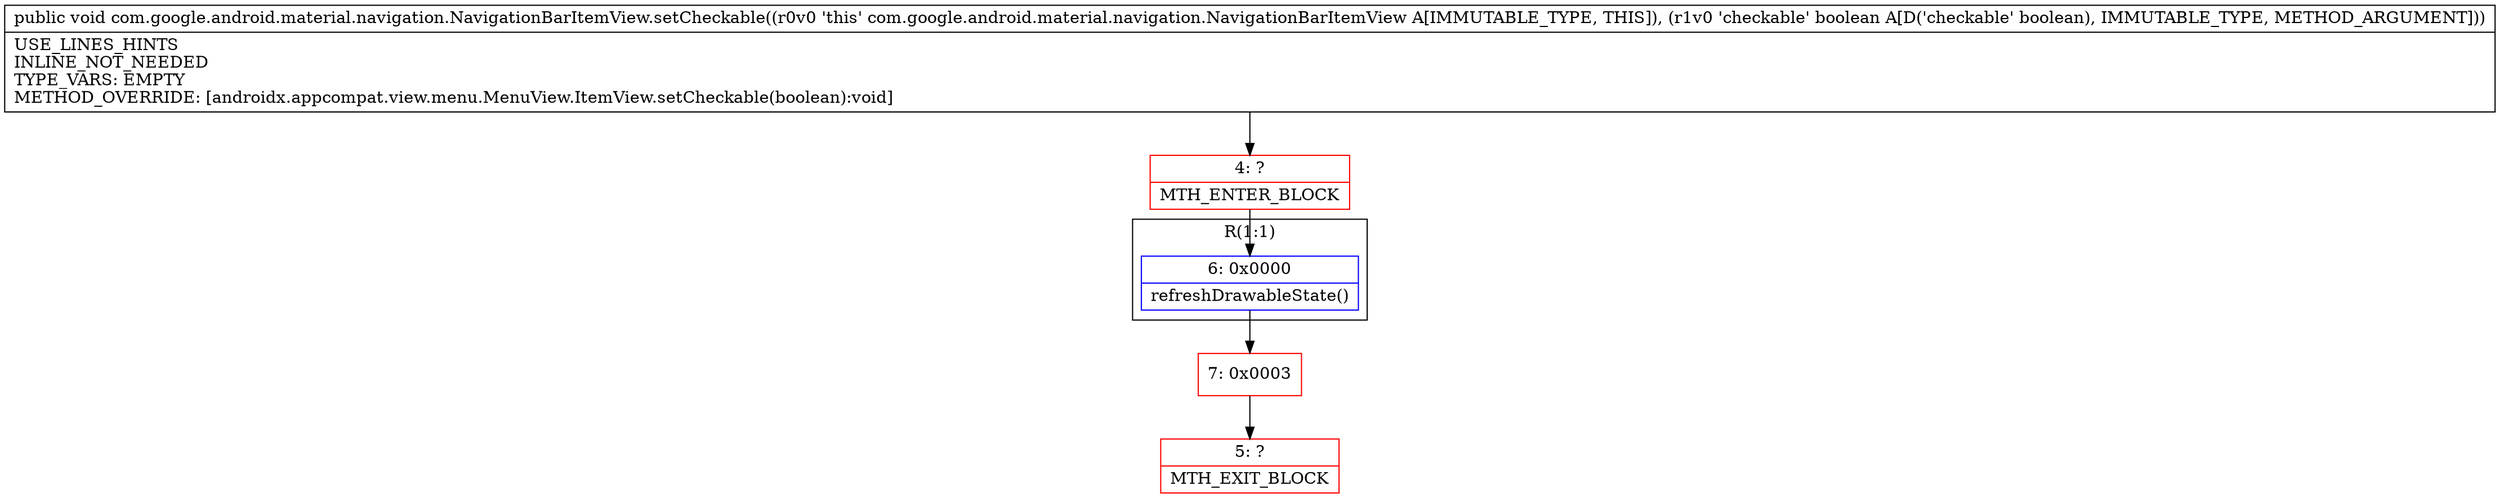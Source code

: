 digraph "CFG forcom.google.android.material.navigation.NavigationBarItemView.setCheckable(Z)V" {
subgraph cluster_Region_1830907692 {
label = "R(1:1)";
node [shape=record,color=blue];
Node_6 [shape=record,label="{6\:\ 0x0000|refreshDrawableState()\l}"];
}
Node_4 [shape=record,color=red,label="{4\:\ ?|MTH_ENTER_BLOCK\l}"];
Node_7 [shape=record,color=red,label="{7\:\ 0x0003}"];
Node_5 [shape=record,color=red,label="{5\:\ ?|MTH_EXIT_BLOCK\l}"];
MethodNode[shape=record,label="{public void com.google.android.material.navigation.NavigationBarItemView.setCheckable((r0v0 'this' com.google.android.material.navigation.NavigationBarItemView A[IMMUTABLE_TYPE, THIS]), (r1v0 'checkable' boolean A[D('checkable' boolean), IMMUTABLE_TYPE, METHOD_ARGUMENT]))  | USE_LINES_HINTS\lINLINE_NOT_NEEDED\lTYPE_VARS: EMPTY\lMETHOD_OVERRIDE: [androidx.appcompat.view.menu.MenuView.ItemView.setCheckable(boolean):void]\l}"];
MethodNode -> Node_4;Node_6 -> Node_7;
Node_4 -> Node_6;
Node_7 -> Node_5;
}

